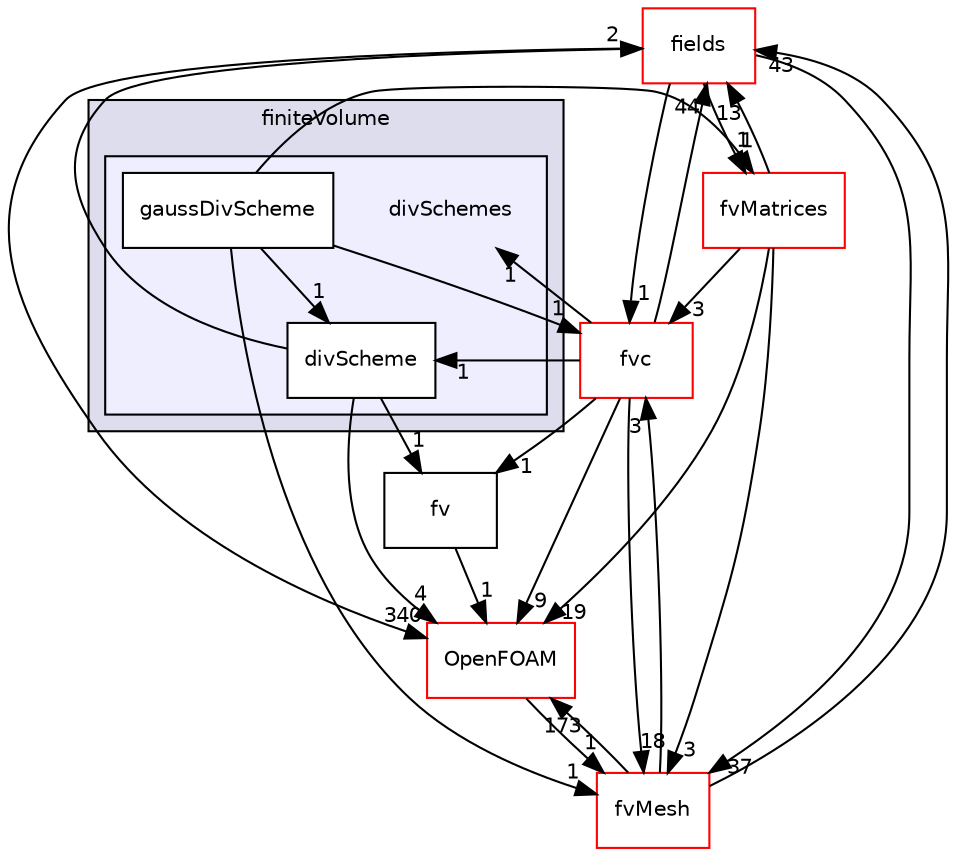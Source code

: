 digraph "src/finiteVolume/finiteVolume/divSchemes" {
  bgcolor=transparent;
  compound=true
  node [ fontsize="10", fontname="Helvetica"];
  edge [ labelfontsize="10", labelfontname="Helvetica"];
  subgraph clusterdir_2ea871e4defbdbd60808750cae643c63 {
    graph [ bgcolor="#ddddee", pencolor="black", label="finiteVolume" fontname="Helvetica", fontsize="10", URL="dir_2ea871e4defbdbd60808750cae643c63.html"]
  subgraph clusterdir_fdd76c956236d260794db7c0edbd8ca0 {
    graph [ bgcolor="#eeeeff", pencolor="black", label="" URL="dir_fdd76c956236d260794db7c0edbd8ca0.html"];
    dir_fdd76c956236d260794db7c0edbd8ca0 [shape=plaintext label="divSchemes"];
    dir_c9c16590ebc69a59ff90ac40b7401cee [shape=box label="divScheme" color="black" fillcolor="white" style="filled" URL="dir_c9c16590ebc69a59ff90ac40b7401cee.html"];
    dir_80b689aa51164119098a970e6b9b982c [shape=box label="gaussDivScheme" color="black" fillcolor="white" style="filled" URL="dir_80b689aa51164119098a970e6b9b982c.html"];
  }
  }
  dir_25ab4a83a983f7bb7a38b7f63bb141b7 [shape=box label="fields" color="red" URL="dir_25ab4a83a983f7bb7a38b7f63bb141b7.html"];
  dir_f4030f3362933683136e1dae328f10c0 [shape=box label="fvc" color="red" URL="dir_f4030f3362933683136e1dae328f10c0.html"];
  dir_c382fa095c9c33d8673c0dd60aaef275 [shape=box label="fvMesh" color="red" URL="dir_c382fa095c9c33d8673c0dd60aaef275.html"];
  dir_c5473ff19b20e6ec4dfe5c310b3778a8 [shape=box label="OpenFOAM" color="red" URL="dir_c5473ff19b20e6ec4dfe5c310b3778a8.html"];
  dir_0096c9c8cdcbf8f4884c37173134f444 [shape=box label="fv" URL="dir_0096c9c8cdcbf8f4884c37173134f444.html"];
  dir_5d57e3901430bcc99a7ddac11a899224 [shape=box label="fvMatrices" color="red" URL="dir_5d57e3901430bcc99a7ddac11a899224.html"];
  dir_25ab4a83a983f7bb7a38b7f63bb141b7->dir_f4030f3362933683136e1dae328f10c0 [headlabel="1", labeldistance=1.5 headhref="dir_000936_001087.html"];
  dir_25ab4a83a983f7bb7a38b7f63bb141b7->dir_c382fa095c9c33d8673c0dd60aaef275 [headlabel="37", labeldistance=1.5 headhref="dir_000936_001124.html"];
  dir_25ab4a83a983f7bb7a38b7f63bb141b7->dir_c5473ff19b20e6ec4dfe5c310b3778a8 [headlabel="340", labeldistance=1.5 headhref="dir_000936_001896.html"];
  dir_25ab4a83a983f7bb7a38b7f63bb141b7->dir_5d57e3901430bcc99a7ddac11a899224 [headlabel="1", labeldistance=1.5 headhref="dir_000936_001116.html"];
  dir_f4030f3362933683136e1dae328f10c0->dir_25ab4a83a983f7bb7a38b7f63bb141b7 [headlabel="44", labeldistance=1.5 headhref="dir_001087_000936.html"];
  dir_f4030f3362933683136e1dae328f10c0->dir_fdd76c956236d260794db7c0edbd8ca0 [headlabel="1", labeldistance=1.5 headhref="dir_001087_001083.html"];
  dir_f4030f3362933683136e1dae328f10c0->dir_c382fa095c9c33d8673c0dd60aaef275 [headlabel="18", labeldistance=1.5 headhref="dir_001087_001124.html"];
  dir_f4030f3362933683136e1dae328f10c0->dir_c9c16590ebc69a59ff90ac40b7401cee [headlabel="1", labeldistance=1.5 headhref="dir_001087_001084.html"];
  dir_f4030f3362933683136e1dae328f10c0->dir_c5473ff19b20e6ec4dfe5c310b3778a8 [headlabel="9", labeldistance=1.5 headhref="dir_001087_001896.html"];
  dir_f4030f3362933683136e1dae328f10c0->dir_0096c9c8cdcbf8f4884c37173134f444 [headlabel="1", labeldistance=1.5 headhref="dir_001087_001086.html"];
  dir_80b689aa51164119098a970e6b9b982c->dir_f4030f3362933683136e1dae328f10c0 [headlabel="1", labeldistance=1.5 headhref="dir_001085_001087.html"];
  dir_80b689aa51164119098a970e6b9b982c->dir_c382fa095c9c33d8673c0dd60aaef275 [headlabel="1", labeldistance=1.5 headhref="dir_001085_001124.html"];
  dir_80b689aa51164119098a970e6b9b982c->dir_c9c16590ebc69a59ff90ac40b7401cee [headlabel="1", labeldistance=1.5 headhref="dir_001085_001084.html"];
  dir_80b689aa51164119098a970e6b9b982c->dir_5d57e3901430bcc99a7ddac11a899224 [headlabel="1", labeldistance=1.5 headhref="dir_001085_001116.html"];
  dir_c382fa095c9c33d8673c0dd60aaef275->dir_25ab4a83a983f7bb7a38b7f63bb141b7 [headlabel="43", labeldistance=1.5 headhref="dir_001124_000936.html"];
  dir_c382fa095c9c33d8673c0dd60aaef275->dir_f4030f3362933683136e1dae328f10c0 [headlabel="3", labeldistance=1.5 headhref="dir_001124_001087.html"];
  dir_c382fa095c9c33d8673c0dd60aaef275->dir_c5473ff19b20e6ec4dfe5c310b3778a8 [headlabel="173", labeldistance=1.5 headhref="dir_001124_001896.html"];
  dir_c9c16590ebc69a59ff90ac40b7401cee->dir_25ab4a83a983f7bb7a38b7f63bb141b7 [headlabel="2", labeldistance=1.5 headhref="dir_001084_000936.html"];
  dir_c9c16590ebc69a59ff90ac40b7401cee->dir_c5473ff19b20e6ec4dfe5c310b3778a8 [headlabel="4", labeldistance=1.5 headhref="dir_001084_001896.html"];
  dir_c9c16590ebc69a59ff90ac40b7401cee->dir_0096c9c8cdcbf8f4884c37173134f444 [headlabel="1", labeldistance=1.5 headhref="dir_001084_001086.html"];
  dir_c5473ff19b20e6ec4dfe5c310b3778a8->dir_c382fa095c9c33d8673c0dd60aaef275 [headlabel="1", labeldistance=1.5 headhref="dir_001896_001124.html"];
  dir_0096c9c8cdcbf8f4884c37173134f444->dir_c5473ff19b20e6ec4dfe5c310b3778a8 [headlabel="1", labeldistance=1.5 headhref="dir_001086_001896.html"];
  dir_5d57e3901430bcc99a7ddac11a899224->dir_25ab4a83a983f7bb7a38b7f63bb141b7 [headlabel="13", labeldistance=1.5 headhref="dir_001116_000936.html"];
  dir_5d57e3901430bcc99a7ddac11a899224->dir_f4030f3362933683136e1dae328f10c0 [headlabel="3", labeldistance=1.5 headhref="dir_001116_001087.html"];
  dir_5d57e3901430bcc99a7ddac11a899224->dir_c382fa095c9c33d8673c0dd60aaef275 [headlabel="3", labeldistance=1.5 headhref="dir_001116_001124.html"];
  dir_5d57e3901430bcc99a7ddac11a899224->dir_c5473ff19b20e6ec4dfe5c310b3778a8 [headlabel="19", labeldistance=1.5 headhref="dir_001116_001896.html"];
}
